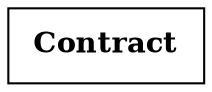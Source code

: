 digraph "" {
Contract[shape="box"label=< <TABLE border="0"><TR><TD align="center"><B>Contract</B></TD></TR></TABLE> >];
}